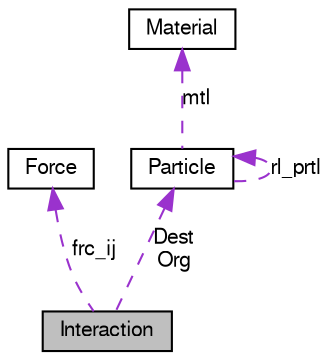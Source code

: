 digraph G
{
  edge [fontname="FreeSans",fontsize="10",labelfontname="FreeSans",labelfontsize="10"];
  node [fontname="FreeSans",fontsize="10",shape=record];
  Node1 [label="Interaction",height=0.2,width=0.4,color="black", fillcolor="grey75", style="filled" fontcolor="black"];
  Node2 -> Node1 [dir=back,color="darkorchid3",fontsize="10",style="dashed",label="frc_ij"];
  Node2 [label="Force",height=0.2,width=0.4,color="black", fillcolor="white", style="filled",URL="$classForce.html",tooltip="The class defining force on or between particles."];
  Node3 -> Node1 [dir=back,color="darkorchid3",fontsize="10",style="dashed",label="Dest\nOrg"];
  Node3 [label="Particle",height=0.2,width=0.4,color="black", fillcolor="white", style="filled",URL="$classParticle.html",tooltip="Particle class."];
  Node4 -> Node3 [dir=back,color="darkorchid3",fontsize="10",style="dashed",label="mtl"];
  Node4 [label="Material",height=0.2,width=0.4,color="black", fillcolor="white", style="filled",URL="$classMaterial.html",tooltip="Material."];
  Node3 -> Node3 [dir=back,color="darkorchid3",fontsize="10",style="dashed",label="rl_prtl"];
}
